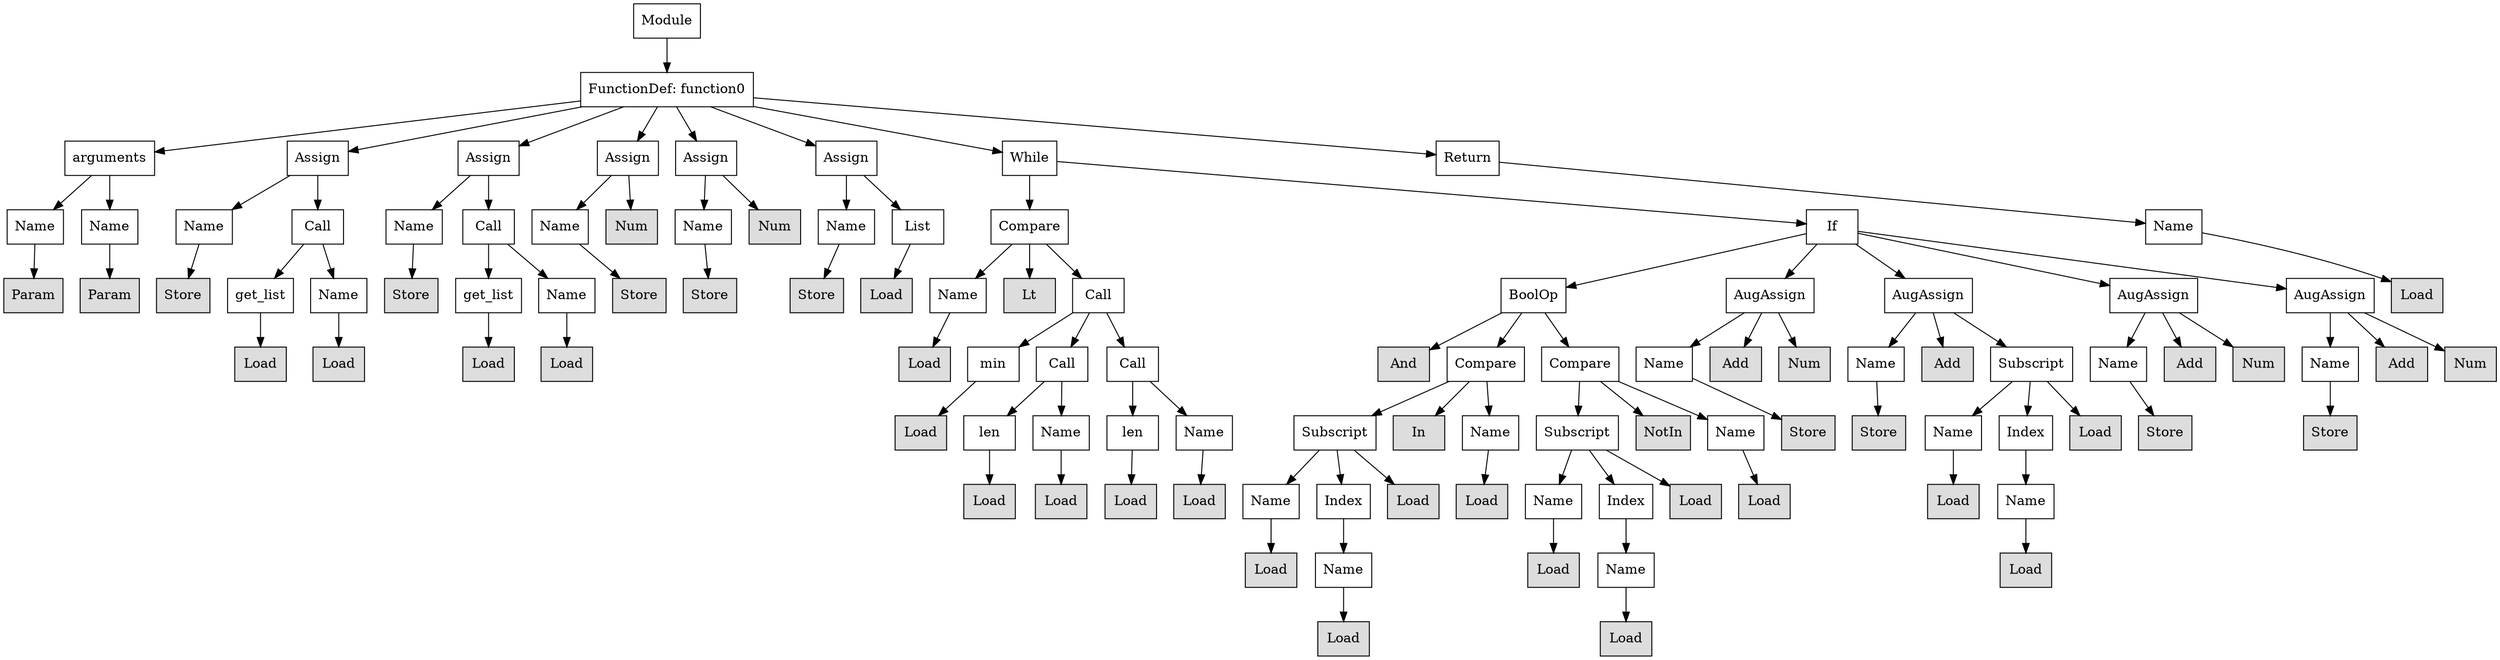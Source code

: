 digraph G {
n0 [shape=rect, label="Module"];
n1 [shape=rect, label="FunctionDef: function0"];
n2 [shape=rect, label="arguments"];
n3 [shape=rect, label="Assign"];
n4 [shape=rect, label="Assign"];
n5 [shape=rect, label="Assign"];
n6 [shape=rect, label="Assign"];
n7 [shape=rect, label="Assign"];
n8 [shape=rect, label="While"];
n9 [shape=rect, label="Return"];
n10 [shape=rect, label="Name"];
n11 [shape=rect, label="Name"];
n12 [shape=rect, label="Name"];
n13 [shape=rect, label="Call"];
n14 [shape=rect, label="Name"];
n15 [shape=rect, label="Call"];
n16 [shape=rect, label="Name"];
n17 [shape=rect, label="Num" style="filled" fillcolor="#dddddd"];
n18 [shape=rect, label="Name"];
n19 [shape=rect, label="Num" style="filled" fillcolor="#dddddd"];
n20 [shape=rect, label="Name"];
n21 [shape=rect, label="List"];
n22 [shape=rect, label="Compare"];
n23 [shape=rect, label="If"];
n24 [shape=rect, label="Name"];
n25 [shape=rect, label="Param" style="filled" fillcolor="#dddddd"];
n26 [shape=rect, label="Param" style="filled" fillcolor="#dddddd"];
n27 [shape=rect, label="Store" style="filled" fillcolor="#dddddd"];
n28 [shape=rect, label="get_list"];
n29 [shape=rect, label="Name"];
n30 [shape=rect, label="Store" style="filled" fillcolor="#dddddd"];
n31 [shape=rect, label="get_list"];
n32 [shape=rect, label="Name"];
n33 [shape=rect, label="Store" style="filled" fillcolor="#dddddd"];
n34 [shape=rect, label="Store" style="filled" fillcolor="#dddddd"];
n35 [shape=rect, label="Store" style="filled" fillcolor="#dddddd"];
n36 [shape=rect, label="Load" style="filled" fillcolor="#dddddd"];
n37 [shape=rect, label="Name"];
n38 [shape=rect, label="Lt" style="filled" fillcolor="#dddddd"];
n39 [shape=rect, label="Call"];
n40 [shape=rect, label="BoolOp"];
n41 [shape=rect, label="AugAssign"];
n42 [shape=rect, label="AugAssign"];
n43 [shape=rect, label="AugAssign"];
n44 [shape=rect, label="AugAssign"];
n45 [shape=rect, label="Load" style="filled" fillcolor="#dddddd"];
n46 [shape=rect, label="Load" style="filled" fillcolor="#dddddd"];
n47 [shape=rect, label="Load" style="filled" fillcolor="#dddddd"];
n48 [shape=rect, label="Load" style="filled" fillcolor="#dddddd"];
n49 [shape=rect, label="Load" style="filled" fillcolor="#dddddd"];
n50 [shape=rect, label="Load" style="filled" fillcolor="#dddddd"];
n51 [shape=rect, label="min"];
n52 [shape=rect, label="Call"];
n53 [shape=rect, label="Call"];
n54 [shape=rect, label="And" style="filled" fillcolor="#dddddd"];
n55 [shape=rect, label="Compare"];
n56 [shape=rect, label="Compare"];
n57 [shape=rect, label="Name"];
n58 [shape=rect, label="Add" style="filled" fillcolor="#dddddd"];
n59 [shape=rect, label="Num" style="filled" fillcolor="#dddddd"];
n60 [shape=rect, label="Name"];
n61 [shape=rect, label="Add" style="filled" fillcolor="#dddddd"];
n62 [shape=rect, label="Subscript"];
n63 [shape=rect, label="Name"];
n64 [shape=rect, label="Add" style="filled" fillcolor="#dddddd"];
n65 [shape=rect, label="Num" style="filled" fillcolor="#dddddd"];
n66 [shape=rect, label="Name"];
n67 [shape=rect, label="Add" style="filled" fillcolor="#dddddd"];
n68 [shape=rect, label="Num" style="filled" fillcolor="#dddddd"];
n69 [shape=rect, label="Load" style="filled" fillcolor="#dddddd"];
n70 [shape=rect, label="len"];
n71 [shape=rect, label="Name"];
n72 [shape=rect, label="len"];
n73 [shape=rect, label="Name"];
n74 [shape=rect, label="Subscript"];
n75 [shape=rect, label="In" style="filled" fillcolor="#dddddd"];
n76 [shape=rect, label="Name"];
n77 [shape=rect, label="Subscript"];
n78 [shape=rect, label="NotIn" style="filled" fillcolor="#dddddd"];
n79 [shape=rect, label="Name"];
n80 [shape=rect, label="Store" style="filled" fillcolor="#dddddd"];
n81 [shape=rect, label="Store" style="filled" fillcolor="#dddddd"];
n82 [shape=rect, label="Name"];
n83 [shape=rect, label="Index"];
n84 [shape=rect, label="Load" style="filled" fillcolor="#dddddd"];
n85 [shape=rect, label="Store" style="filled" fillcolor="#dddddd"];
n86 [shape=rect, label="Store" style="filled" fillcolor="#dddddd"];
n87 [shape=rect, label="Load" style="filled" fillcolor="#dddddd"];
n88 [shape=rect, label="Load" style="filled" fillcolor="#dddddd"];
n89 [shape=rect, label="Load" style="filled" fillcolor="#dddddd"];
n90 [shape=rect, label="Load" style="filled" fillcolor="#dddddd"];
n91 [shape=rect, label="Name"];
n92 [shape=rect, label="Index"];
n93 [shape=rect, label="Load" style="filled" fillcolor="#dddddd"];
n94 [shape=rect, label="Load" style="filled" fillcolor="#dddddd"];
n95 [shape=rect, label="Name"];
n96 [shape=rect, label="Index"];
n97 [shape=rect, label="Load" style="filled" fillcolor="#dddddd"];
n98 [shape=rect, label="Load" style="filled" fillcolor="#dddddd"];
n99 [shape=rect, label="Load" style="filled" fillcolor="#dddddd"];
n100 [shape=rect, label="Name"];
n101 [shape=rect, label="Load" style="filled" fillcolor="#dddddd"];
n102 [shape=rect, label="Name"];
n103 [shape=rect, label="Load" style="filled" fillcolor="#dddddd"];
n104 [shape=rect, label="Name"];
n105 [shape=rect, label="Load" style="filled" fillcolor="#dddddd"];
n106 [shape=rect, label="Load" style="filled" fillcolor="#dddddd"];
n107 [shape=rect, label="Load" style="filled" fillcolor="#dddddd"];
n0 -> n1;
n1 -> n2;
n1 -> n3;
n1 -> n4;
n1 -> n5;
n1 -> n6;
n1 -> n7;
n1 -> n8;
n1 -> n9;
n2 -> n10;
n2 -> n11;
n3 -> n12;
n3 -> n13;
n4 -> n14;
n4 -> n15;
n5 -> n16;
n5 -> n17;
n6 -> n18;
n6 -> n19;
n7 -> n20;
n7 -> n21;
n8 -> n22;
n8 -> n23;
n9 -> n24;
n10 -> n25;
n11 -> n26;
n12 -> n27;
n13 -> n28;
n13 -> n29;
n14 -> n30;
n15 -> n31;
n15 -> n32;
n16 -> n33;
n18 -> n34;
n20 -> n35;
n21 -> n36;
n22 -> n37;
n22 -> n38;
n22 -> n39;
n23 -> n40;
n23 -> n41;
n23 -> n42;
n23 -> n43;
n23 -> n44;
n24 -> n45;
n28 -> n46;
n29 -> n47;
n31 -> n48;
n32 -> n49;
n37 -> n50;
n39 -> n51;
n39 -> n52;
n39 -> n53;
n40 -> n54;
n40 -> n55;
n40 -> n56;
n41 -> n57;
n41 -> n58;
n41 -> n59;
n42 -> n60;
n42 -> n61;
n42 -> n62;
n43 -> n63;
n43 -> n64;
n43 -> n65;
n44 -> n66;
n44 -> n67;
n44 -> n68;
n51 -> n69;
n52 -> n70;
n52 -> n71;
n53 -> n72;
n53 -> n73;
n55 -> n74;
n55 -> n75;
n55 -> n76;
n56 -> n77;
n56 -> n78;
n56 -> n79;
n57 -> n80;
n60 -> n81;
n62 -> n82;
n62 -> n83;
n62 -> n84;
n63 -> n85;
n66 -> n86;
n70 -> n87;
n71 -> n88;
n72 -> n89;
n73 -> n90;
n74 -> n91;
n74 -> n92;
n74 -> n93;
n76 -> n94;
n77 -> n95;
n77 -> n96;
n77 -> n97;
n79 -> n98;
n82 -> n99;
n83 -> n100;
n91 -> n101;
n92 -> n102;
n95 -> n103;
n96 -> n104;
n100 -> n105;
n102 -> n106;
n104 -> n107;
}
